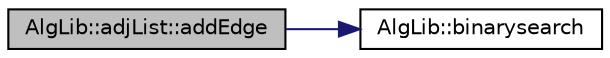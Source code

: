 digraph "AlgLib::adjList::addEdge"
{
  edge [fontname="Helvetica",fontsize="10",labelfontname="Helvetica",labelfontsize="10"];
  node [fontname="Helvetica",fontsize="10",shape=record];
  rankdir="LR";
  Node1 [label="AlgLib::adjList::addEdge",height=0.2,width=0.4,color="black", fillcolor="grey75", style="filled", fontcolor="black"];
  Node1 -> Node2 [color="midnightblue",fontsize="10",style="solid",fontname="Helvetica"];
  Node2 [label="AlgLib::binarysearch",height=0.2,width=0.4,color="black", fillcolor="white", style="filled",URL="$namespace_alg_lib.html#a42bfc6dd0232e3e7d0a460a5bb74059a",tooltip="Searches a sorted container A for an element key. "];
}
